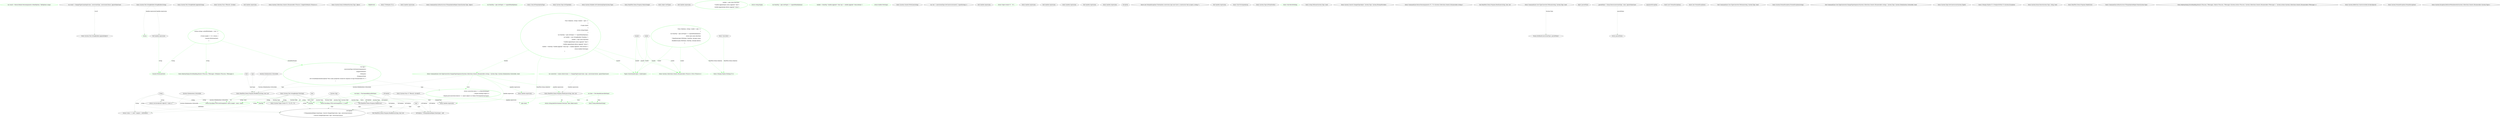 digraph  {
m0_4 [cluster="ReadText.Demo.Program.Main(string[])", color=green, community=0, file="Program.cs", label="var result = Parser.Default.ParseArguments<HeadOptions, TailOptions>(args)", prediction=0, span="41-41"];
m0_30 [cluster="CommandLine.Core.TypeConverter.ChangeTypeScalar(string, System.Type, System.Globalization.CultureInfo, bool)", file="Program.cs", label="var result = ChangeTypeScalarImpl(value, conversionType, conversionCulture, ignoreValueCase)", span="43-43"];
m0_31 [cluster="System.Text.StringBuilder.StringBuilder(string)", file="Program.cs", label="Entry System.Text.StringBuilder.StringBuilder(string)", span="0-0"];
m0_32 [cluster="System.Text.StringBuilder.Append(object)", file="Program.cs", label="Entry System.Text.StringBuilder.Append(object)", span="0-0"];
m0_33 [cluster="System.Text.StringBuilder.Append(string)", file="Program.cs", label="Entry System.Text.StringBuilder.Append(string)", span="0-0"];
m0_59 [cluster="System.Func<TResult>.Invoke()", file="Program.cs", label="Entry System.Func<TResult>.Invoke()", span="0-0"];
m0_67 [cluster="lambda expression", file="Program.cs", label="Exit lambda expression", span="53-74"];
m0_11 [cluster="System.Collections.Generic.IEnumerable<TSource>.SingleOrDefault<TSource>()", file="Program.cs", label="Entry System.Collections.Generic.IEnumerable<TSource>.SingleOrDefault<TSource>()", span="0-0"];
m0_66 [cluster="lambda expression", file="Program.cs", label="return (value == null) ? empty() : withValue();", span="73-73"];
m0_102 [cluster="System.Enum.IsDefined(System.Type, object)", file="Program.cs", label="Entry System.Enum.IsDefined(System.Type, object)", span="0-0"];
m0_50 [cluster="lambda expression", color=green, community=0, file="Program.cs", label="MakeError()", prediction=1, span="46-46"];
m0_34 [cluster="System.Text.StringBuilder.ToString()", file="Program.cs", label="Entry System.Text.StringBuilder.ToString()", span="0-0"];
m0_44 [cluster="System.Func<T, TResult>.Invoke(T)", file="Program.cs", label="Entry System.Func<T, TResult>.Invoke(T)", span="0-0"];
m0_45 [cluster="System.Tuple.Create<T1, T2>(T1, T2)", file="Program.cs", label="Entry System.Tuple.Create<T1, T2>(T1, T2)", span="0-0"];
m0_46 [cluster="lambda expression", file="Program.cs", label="Entry lambda expression", span="45-45"];
m0_47 [cluster="lambda expression", color=green, community=1, file="Program.cs", label="Tuple.Create(header(opts), reader(opts))", prediction=2, span="45-45"];
m0_12 [cluster="T.ToMaybe<T>()", file="Program.cs", label="Entry T.ToMaybe<T>()", span="249-249"];
m0_60 [cluster="lambda expression", file="Program.cs", label="Entry lambda expression", span="53-74"];
m0_77 [cluster="CommandLine.Infrastructure.FSharpOptionHelper.Some(System.Type, object)", file="Program.cs", label="Entry CommandLine.Infrastructure.FSharpOptionHelper.Some(System.Type, object)", span="17-17"];
m0_16 [cluster="lambda expression", color=green, community=0, file="Program.cs", label="var fromTop = opts.GetType() == typeof(HeadOptions)", prediction=3, span="16-16"];
m0_49 [cluster="Unk.IsFSharpOptionType", file="Program.cs", label="Entry Unk.IsFSharpOptionType", span=""];
m0_71 [cluster="CommandLine.Infrastructure.FSharpOptionHelper.GetUnderlyingType(System.Type)", file="Program.cs", label=header, span=""];
m0_57 [cluster="System.Type.GetTypeInfo()", file="Program.cs", label="Entry System.Type.GetTypeInfo()", span="218-218"];
m0_72 [cluster="System.Nullable.GetUnderlyingType(System.Type)", file="Program.cs", label="Entry System.Nullable.GetUnderlyingType(System.Type)", span="0-0"];
m0_0 [cluster="ReadText.Demo.Program.Main(string[])", file="Program.cs", label="Entry ReadText.Demo.Program.Main(string[])", span="12-12"];
m0_1 [cluster="ReadText.Demo.Program.Main(string[])", color=green, community=1, file="Program.cs", label="Func<IOptions, string> reader = opts =>\r\n		        {\r\n		            var fromTop = opts.GetType() == typeof(HeadOptions);\r\n		            return opts.Lines.HasValue\r\n		                ? ReadLines(opts.FileName, fromTop, (int)opts.Lines)\r\n		                : ReadBytes(opts.FileName, fromTop, (int)opts.Bytes);\r\n		        }", prediction=2, span="14-20"];
m0_2 [cluster="ReadText.Demo.Program.Main(string[])", color=green, community=1, file="Program.cs", label="Func<IOptions, string> header = opts =>\r\n		        {\r\n		            if (opts.Quiet)\r\n		            {\r\n		                return string.Empty;\r\n		            }\r\n                    var fromTop = opts.GetType() == typeof(HeadOptions);\r\n		            var builder = new StringBuilder(''Reading '');\r\n		            builder = opts.Lines.HasValue\r\n		                ? builder.Append(opts.Lines).Append('' lines'')\r\n		                : builder.Append(opts.Bytes).Append('' bytes'');\r\n		            builder = fromTop ? builder.Append('' from top:'') : builder.Append('' from bottom:'');\r\n		            return builder.ToString();\r\n		        }", prediction=2, span="21-34"];
m0_19 [cluster="object.GetType()", file="Program.cs", label="Entry object.GetType()", span="0-0"];
m0_22 [cluster="lambda expression", file="Program.cs", label="Exit lambda expression", span="34-34"];
m0_21 [cluster="ReadText.Demo.Program.ReadBytes(string, bool, int)", file="Program.cs", label="Entry ReadText.Demo.Program.ReadBytes(string, bool, int)", span="64-64"];
m0_20 [cluster="ReadText.Demo.Program.ReadLines(string, bool, int)", file="Program.cs", label="Entry ReadText.Demo.Program.ReadLines(string, bool, int)", span="54-54"];
m0_23 [cluster="lambda expression", color=green, community=0, file="Program.cs", label="opts.Quiet", prediction=2, span="23-23"];
m0_27 [cluster="lambda expression", color=green, community=1, file="Program.cs", label="builder = opts.Lines.HasValue\r\n		                ? builder.Append(opts.Lines).Append('' lines'')\r\n		                : builder.Append(opts.Bytes).Append('' bytes'')", prediction=7, span="29-31"];
m0_24 [cluster="lambda expression", color=green, community=0, file="Program.cs", label="return string.Empty;", prediction=8, span="25-25"];
m0_25 [cluster="lambda expression", color=green, community=0, file="Program.cs", label="var fromTop = opts.GetType() == typeof(HeadOptions)", prediction=9, span="27-27"];
m0_28 [cluster="lambda expression", color=green, community=0, file="Program.cs", label="builder = fromTop ? builder.Append('' from top:'') : builder.Append('' from bottom:'')", prediction=10, span="32-32"];
m0_29 [cluster="lambda expression", color=green, community=0, file="Program.cs", label="return builder.ToString();", prediction=11, span="33-33"];
m0_37 [cluster="lambda expression", color=green, community=0, file="Program.cs", label="return;", prediction=12, span="37-37"];
m0_39 [cluster="lambda expression", file="Program.cs", label="Exit lambda expression", span="35-39"];
m0_38 [cluster="lambda expression", color=green, community=0, file="Program.cs", label="Console.WriteLine(text)", prediction=2, span="38-38"];
m0_40 [cluster="System.Console.WriteLine(string)", file="Program.cs", label="Entry System.Console.WriteLine(string)", span="0-0"];
m0_41 [cluster="lambda expression", file="Program.cs", label="Entry lambda expression", span="44-44"];
m0_52 [cluster="ReadText.Demo.Program.ReadLines(string, bool, int)", color=green, community=0, file="Program.cs", label="var lines = File.ReadAllLines(fileName)", prediction=14, span="56-56"];
m0_61 [cluster="ReadText.Demo.Program.ReadBytes(string, bool, int)", color=green, community=0, file="Program.cs", label="var bytes = File.ReadAllBytes(fileName)", prediction=14, span="66-66"];
m0_62 [cluster="ReadText.Demo.Program.ReadBytes(string, bool, int)", color=green, community=0, file="Program.cs", label=fromTop, prediction=14, span="67-67"];
m0_69 [cluster="ReadText.Demo.Program.MakeError()", file="Program.cs", label="Exit ReadText.Demo.Program.MakeError()", span="74-74"];
m0_63 [cluster="ReadText.Demo.Program.ReadBytes(string, bool, int)", color=green, community=0, file="Program.cs", label="return Encoding.UTF8.GetString(bytes, 0, count);", prediction=14, span="69-69"];
m0_64 [cluster="ReadText.Demo.Program.ReadBytes(string, bool, int)", color=green, community=0, file="Program.cs", label="return Encoding.UTF8.GetString(bytes, bytes.Length - count, count);", prediction=14, span="71-71"];
m0_74 [cluster="lambda expression", file="Program.cs", label="isFsOption\r\n                                ? FSharpOptionHelper.Some(type, Convert.ChangeType(value, type, conversionCulture))\r\n                                : Convert.ChangeType(value, type, conversionCulture)", span="67-69"];
m0_53 [cluster="ReadText.Demo.Program.ReadLines(string, bool, int)", color=green, community=0, file="Program.cs", label=fromTop, prediction=14, span="57-57"];
m0_83 [cluster="lambda expression", file="Program.cs", label="var ctor = conversionType.GetConstructor(new[] { typeof(string) })", span="85-85"];
m0_84 [cluster="lambda expression", file="Program.cs", label="return ctor.Invoke(new object[] { value });", span="86-86"];
m0_51 [cluster="lambda expression", file="Program.cs", label="Exit lambda expression", span="46-46"];
m0_54 [cluster="ReadText.Demo.Program.ReadLines(string, bool, int)", color=green, community=0, file="Program.cs", label="return string.Join(Environment.NewLine, lines.Take(count));", prediction=14, span="59-59"];
m0_65 [cluster="ReadText.Demo.Program.ReadBytes(string, bool, int)", file="Program.cs", label="Exit ReadText.Demo.Program.ReadBytes(string, bool, int)", span="64-64"];
m0_79 [cluster="lambda expression", file="Program.cs", label="isFsOption ? FSharpOptionHelper.None(type) : null", span="71-71"];
m0_68 [cluster="ReadText.Demo.Program.MakeError()", color=green, community=0, file="Program.cs", label="return Tuple.Create(''\0'', ''\0'');", prediction=21, span="76-76"];
m0_70 [cluster="lambda expression", file="Program.cs", label=reader, span=""];
m0_73 [cluster="lambda expression", file="Program.cs", label="Entry lambda expression", span="66-69"];
m0_75 [cluster="lambda expression", file="Program.cs", label="Exit lambda expression", span="66-69"];
m0_78 [cluster="lambda expression", file="Program.cs", label="Entry lambda expression", span="71-71"];
m0_80 [cluster="lambda expression", file="Program.cs", label="Exit lambda expression", span="71-71"];
m0_82 [cluster="lambda expression", file="Program.cs", label="Entry lambda expression", span="81-92"];
m0_85 [cluster="lambda expression", file="Program.cs", label=Exception, span="88-88"];
m0_86 [cluster="lambda expression", file="Program.cs", label="throw new FormatException(''Destination conversion type must have a constructor that accepts a string.'');", span="90-90"];
m0_87 [cluster="lambda expression", file="Program.cs", label="Exit lambda expression", span="81-92"];
m0_17 [cluster="CSharpx.Maybe.Nothing<T>()", color=green, community=1, file="Program.cs", label="Entry CSharpx.Maybe.Nothing<T>()", prediction=2, span="116-116"];
m0_42 [cluster="System.Collections.Generic.IEnumerable<TSource>.First<TSource>()", color=green, community=0, file="Program.cs", label="Entry System.Collections.Generic.IEnumerable<TSource>.First<TSource>()", prediction=2, span="0-0"];
m0_15 [cluster="Unk.Select", file="Program.cs", label="Entry Unk.Select", span=""];
m0_18 [cluster="Unk.ToUntypedArray", file="Program.cs", label="Entry Unk.ToUntypedArray", span=""];
m0_48 [cluster="System.Type.IsPrimitiveEx()", file="Program.cs", label="Entry System.Type.IsPrimitiveEx()", span="201-201"];
m0_36 [cluster="RailwaySharp.ErrorHandling.Result<TSuccess, TMessage>.ToMaybe<TSuccess, TMessage>()", color=green, community=0, file="Program.cs", label="Entry RailwaySharp.ErrorHandling.Result<TSuccess, TMessage>.ToMaybe<TSuccess, TMessage>()", prediction=2, span="25-25"];
m0_26 [cluster="Unk.MatchNothing", color=green, community=0, file="Program.cs", label="Entry Unk.MatchNothing", prediction=25, span=""];
m0_58 [cluster="string.ToEnum(System.Type, bool)", file="Program.cs", label="Entry string.ToEnum(System.Type, bool)", span="100-100"];
m0_76 [cluster="System.Convert.ChangeType(object, System.Type, System.IFormatProvider)", file="Program.cs", label="Entry System.Convert.ChangeType(object, System.Type, System.IFormatProvider)", span="0-0"];
m0_3 [cluster="ReadText.Demo.Program.Main(string[])", color=green, community=1, file="Program.cs", label="Action<string> printIfNotEmpty = text =>\r\n                {\r\n                    if (text.Length == 0) { return; }\r\n                    Console.WriteLine(text);\r\n                }", prediction=2, span="35-39"];
m0_10 [cluster="CommandLine.Parser.ParseArguments<T1, T2>(System.Collections.Generic.IEnumerable<string>)", file="Program.cs", label="Entry CommandLine.Parser.ParseArguments<T1, T2>(System.Collections.Generic.IEnumerable<string>)", span="25-25"];
m0_56 [cluster="ReadText.Demo.Program.ReadLines(string, bool, int)", file="Program.cs", label="Exit ReadText.Demo.Program.ReadLines(string, bool, int)", span="54-54"];
m0_91 [cluster="CommandLine.Core.TypeConverter.ToEnum(string, System.Type, bool)", file="Program.cs", label="Entry CommandLine.Core.TypeConverter.ToEnum(string, System.Type, bool)", span="100-100"];
m0_92 [cluster="CommandLine.Core.TypeConverter.ToEnum(string, System.Type, bool)", file="Program.cs", label="object parsedValue", span="102-102"];
m0_93 [cluster="CommandLine.Core.TypeConverter.ToEnum(string, System.Type, bool)", file="Program.cs", label="parsedValue = Enum.Parse(conversionType, value, ignoreValueCase)", span="105-105"];
m0_96 [cluster="CommandLine.Core.TypeConverter.ToEnum(string, System.Type, bool)", file="Program.cs", label="Enum.IsDefined(conversionType, parsedValue)", span="111-111"];
m0_94 [cluster="CommandLine.Core.TypeConverter.ToEnum(string, System.Type, bool)", file="Program.cs", label=ArgumentException, span="107-107"];
m0_97 [cluster="CommandLine.Core.TypeConverter.ToEnum(string, System.Type, bool)", file="Program.cs", label="return parsedValue;", span="113-113"];
m0_95 [cluster="CommandLine.Core.TypeConverter.ToEnum(string, System.Type, bool)", file="Program.cs", label="throw new FormatException();", span="109-109"];
m0_98 [cluster="CommandLine.Core.TypeConverter.ToEnum(string, System.Type, bool)", file="Program.cs", label="throw new FormatException();", span="115-115"];
m0_99 [cluster="CommandLine.Core.TypeConverter.ToEnum(string, System.Type, bool)", file="Program.cs", label="Exit CommandLine.Core.TypeConverter.ToEnum(string, System.Type, bool)", span="100-100"];
m0_90 [cluster="System.FormatException.FormatException(string)", file="Program.cs", label="Entry System.FormatException.FormatException(string)", span="0-0"];
m0_5 [cluster="CommandLine.Core.TypeConverter.ChangeTypeSequence(System.Collections.Generic.IEnumerable<string>, System.Type, System.Globalization.CultureInfo, bool)", color=green, community=1, file="Program.cs", label="Entry CommandLine.Core.TypeConverter.ChangeTypeSequence(System.Collections.Generic.IEnumerable<string>, System.Type, System.Globalization.CultureInfo, bool)", prediction=2, span="24-24"];
m0_6 [cluster="CommandLine.Core.TypeConverter.ChangeTypeSequence(System.Collections.Generic.IEnumerable<string>, System.Type, System.Globalization.CultureInfo, bool)", color=green, community=0, file="Program.cs", label="var type =\r\n                conversionType.GetGenericArguments()\r\n                              .SingleOrDefault()\r\n                              .ToMaybe()\r\n                              .FromJustOrFail(\r\n                                  new InvalidOperationException(''Non scalar properties should be sequence of type IEnumerable<T>.'')\r\n                    )", prediction=2, span="26-32"];
m0_7 [cluster="CommandLine.Core.TypeConverter.ChangeTypeSequence(System.Collections.Generic.IEnumerable<string>, System.Type, System.Globalization.CultureInfo, bool)", color=green, community=0, file="Program.cs", label="var converted = values.Select(value => ChangeTypeScalar(value, type, conversionCulture, ignoreValueCase))", prediction=29, span="34-34"];
m0_8 [cluster="CommandLine.Core.TypeConverter.ChangeTypeSequence(System.Collections.Generic.IEnumerable<string>, System.Type, System.Globalization.CultureInfo, bool)", color=green, community=0, file="Program.cs", label="return converted.Any(a => a.MatchNothing())\r\n                ? Maybe.Nothing<object>()\r\n                : Maybe.Just(converted.Select(c => ((Just<object>)c).Value).ToUntypedArray(type));", prediction=2, span="36-38"];
m0_9 [cluster="CommandLine.Core.TypeConverter.ChangeTypeSequence(System.Collections.Generic.IEnumerable<string>, System.Type, System.Globalization.CultureInfo, bool)", file="Program.cs", label="Exit CommandLine.Core.TypeConverter.ChangeTypeSequence(System.Collections.Generic.IEnumerable<string>, System.Type, System.Globalization.CultureInfo, bool)", span="24-24"];
m0_88 [cluster="System.Type.GetConstructor(System.Type[])", file="Program.cs", label="Entry System.Type.GetConstructor(System.Type[])", span="0-0"];
m0_14 [cluster="CSharpx.Maybe<T>.FromJustOrFail<T>(System.Exception)", file="Program.cs", label="Entry CSharpx.Maybe<T>.FromJustOrFail<T>(System.Exception)", span="355-355"];
m0_100 [cluster="System.Enum.Parse(System.Type, string, bool)", file="Program.cs", label="Entry System.Enum.Parse(System.Type, string, bool)", span="0-0"];
m0_13 [cluster="ReadText.Demo.Program.MakeError()", file="Program.cs", label="Entry ReadText.Demo.Program.MakeError()", span="74-74"];
m0_55 [cluster="string.IsBooleanString()", color=green, community=0, file="Program.cs", label="Entry string.IsBooleanString()", prediction=14, span="65-65"];
m0_81 [cluster="CommandLine.Infrastructure.FSharpOptionHelper.None(System.Type)", file="Program.cs", label="Entry CommandLine.Infrastructure.FSharpOptionHelper.None(System.Type)", span="25-25"];
m0_35 [cluster="RailwaySharp.ErrorHandling.Result<TSuccess, TMessage>.Match<TSuccess, TMessage>(System.Action<TSuccess, System.Collections.Generic.IEnumerable<TMessage>>, System.Action<System.Collections.Generic.IEnumerable<TMessage>>)", file="Program.cs", label="Entry RailwaySharp.ErrorHandling.Result<TSuccess, TMessage>.Match<TSuccess, TMessage>(System.Action<TSuccess, System.Collections.Generic.IEnumerable<TMessage>>, System.Action<System.Collections.Generic.IEnumerable<TMessage>>)", span="495-495"];
m0_89 [cluster="System.Reflection.ConstructorInfo.Invoke(object[])", file="Program.cs", label="Entry System.Reflection.ConstructorInfo.Invoke(object[])", span="0-0"];
m0_101 [cluster="System.FormatException.FormatException()", file="Program.cs", label="Entry System.FormatException.FormatException()", span="0-0"];
m0_43 [cluster="System.Exception.RethrowWhenAbsentIn(System.Collections.Generic.IEnumerable<System.Type>)", file="Program.cs", label="Entry System.Exception.RethrowWhenAbsentIn(System.Collections.Generic.IEnumerable<System.Type>)", span="11-11"];
m0_103 [file="Program.cs", label="System.Globalization.CultureInfo", span=""];
m0_104 [file="Program.cs", label=bool, span=""];
m0_105 [file="Program.cs", label=type, span=""];
m0_106 [file="Program.cs", label=string, span=""];
m0_107 [file="Program.cs", label="System.Type", span=""];
m0_108 [file="Program.cs", label="System.Globalization.CultureInfo", span=""];
m0_109 [file="Program.cs", label=bool, span=""];
m0_110 [file="Program.cs", label=isFsOption, span=""];
m0_111 [file="Program.cs", label=type, span=""];
m0_30 -> m0_32  [color=darkseagreen4, key=1, label=result, style=dashed];
m0_31 -> m0_37  [color=darkseagreen4, key=1, label="lambda expression", style=dashed];
m0_31 -> m0_39  [color=darkseagreen4, key=1, label="lambda expression", style=dashed];
m0_34 -> m0_62  [color=darkseagreen4, key=1, label="System.Type", style=dashed];
m0_34 -> m0_69  [color=darkseagreen4, key=1, label="System.Type", style=dashed];
m0_34 -> m0_63  [color=darkseagreen4, key=1, label="System.Type", style=dashed];
m0_34 -> m0_64  [color=darkseagreen4, key=1, label=string, style=dashed];
m0_34 -> m0_74  [color=darkseagreen4, key=1, label=string, style=dashed];
m0_34 -> m0_66  [color=darkseagreen4, key=1, label=string, style=dashed];
m0_34 -> m0_53  [color=darkseagreen4, key=1, label=string, style=dashed];
m0_34 -> m0_45  [color=darkseagreen4, key=1, label=string, style=dashed];
m0_34 -> m0_84  [color=darkseagreen4, key=1, label=string, style=dashed];
m0_34 -> m0_46  [color=darkseagreen4, key=1, label="System.Type", style=dashed];
m0_44 -> m0_46  [color=darkseagreen4, key=1, label=changeType, style=dashed];
m0_71 -> m0_42  [color=green, key=1, label=header, style=dashed];
m0_71 -> m0_47  [color=green, key=1, label=header, style=dashed];
m0_1 -> m0_17  [color=green, key=1, label="ReadText.Demo.IOptions", style=dashed];
m0_1 -> m0_42  [color=green, key=1, label=reader, style=dashed];
m0_1 -> m0_47  [color=green, key=1, label=reader, style=dashed];
m0_2 -> m0_23  [color=green, key=1, label="ReadText.Demo.IOptions", style=dashed];
m0_2 -> m0_5  [color=green, key=1, label=header, style=dashed];
m0_2 -> m0_42  [color=green, key=1, label=header, style=dashed];
m0_2 -> m0_47  [color=green, key=1, label=header, style=dashed];
m0_21 -> m0_62  [color=green, key=1, label=bool, style=dashed];
m0_21 -> m0_63  [color=green, key=1, label=int, style=dashed];
m0_21 -> m0_64  [color=green, key=1, label=int, style=dashed];
m0_20 -> m0_53  [color=green, key=1, label=bool, style=dashed];
m0_20 -> m0_54  [color=green, key=1, label=int, style=dashed];
m0_20 -> m0_55  [color=green, key=1, label=int, style=dashed];
m0_39 -> m0_38  [color=green, key=1, label=string, style=dashed];
m0_52 -> m0_54  [color=green, key=1, label=lines, style=dashed];
m0_52 -> m0_55  [color=green, key=1, label=lines, style=dashed];
m0_61 -> m0_69  [color=darkseagreen4, key=1, label=isFsOption, style=dashed];
m0_61 -> m0_64  [color=green, key=1, label=bytes, style=dashed];
m0_61 -> m0_74  [color=darkseagreen4, key=1, label=isFsOption, style=dashed];
m0_61 -> m0_65  [color=darkseagreen4, key=1, label=isFsOption, style=dashed];
m0_61 -> m0_79  [color=darkseagreen4, key=1, label=isFsOption, style=dashed];
m0_61 -> m0_63  [color=green, key=1, label=bytes, style=dashed];
m0_63 -> m0_74  [color=darkseagreen4, key=1, label=type, style=dashed];
m0_63 -> m0_65  [color=darkseagreen4, key=1, label=type, style=dashed];
m0_63 -> m0_79  [color=darkseagreen4, key=1, label=type, style=dashed];
m0_64 -> m0_66  [color=darkseagreen4, key=1, label=withValue, style=dashed];
m0_70 -> m0_42  [color=green, key=1, label=reader, style=dashed];
m0_70 -> m0_47  [color=green, key=1, label=reader, style=dashed];
m0_15 -> m0_17  [color=green, key=1, label="ReadText.Demo.IOptions", style=dashed];
m0_3 -> m0_36  [color=green, key=1, label=string, style=dashed];
m0_3 -> m0_38  [color=green, key=1, label=string, style=dashed];
m0_3 -> m0_6  [color=green, key=1, label=printIfNotEmpty, style=dashed];
m0_91 -> m0_96  [color=darkseagreen4, key=1, label="System.Type", style=dashed];
m0_93 -> m0_97  [color=darkseagreen4, key=1, label=parsedValue, style=dashed];
m0_5 -> m0_41  [color=green, key=1, label="lambda expression", style=dashed];
m0_5 -> m0_46  [color=green, key=1, label="lambda expression", style=dashed];
m0_5 -> m0_20  [color=green, key=1, label="lambda expression", style=dashed];
m0_5 -> m0_8  [color=green, key=1, label=texts, style=dashed];
m0_5 -> m0_21  [color=darkseagreen4, key=1, label="System.Globalization.CultureInfo", style=dashed];
m0_6 -> m0_21  [color=darkseagreen4, key=1, label=type, style=dashed];
m0_6 -> m0_8  [color=darkseagreen4, key=1, label=type, style=dashed];
m0_7 -> m0_20  [color=darkseagreen4, key=1, label="lambda expression", style=dashed];
m0_8 -> m0_23  [color=darkseagreen4, key=1, label="lambda expression", style=dashed];
m0_103 -> m0_21  [color=darkseagreen4, key=1, label="System.Globalization.CultureInfo", style=dashed];
m0_104 -> m0_21  [color=darkseagreen4, key=1, label=bool, style=dashed];
m0_105 -> m0_21  [color=darkseagreen4, key=1, label=type, style=dashed];
m0_106 -> m0_64  [color=darkseagreen4, key=1, label=string, style=dashed];
m0_106 -> m0_74  [color=darkseagreen4, key=1, label=string, style=dashed];
m0_106 -> m0_66  [color=darkseagreen4, key=1, label=string, style=dashed];
m0_106 -> m0_53  [color=darkseagreen4, key=1, label=string, style=dashed];
m0_106 -> m0_84  [color=darkseagreen4, key=1, label=string, style=dashed];
m0_107 -> m0_62  [color=darkseagreen4, key=1, label="System.Type", style=dashed];
m0_107 -> m0_69  [color=darkseagreen4, key=1, label="System.Type", style=dashed];
m0_107 -> m0_63  [color=darkseagreen4, key=1, label="System.Type", style=dashed];
m0_107 -> m0_53  [color=darkseagreen4, key=1, label="System.Type", style=dashed];
m0_108 -> m0_64  [color=darkseagreen4, key=1, label="System.Globalization.CultureInfo", style=dashed];
m0_108 -> m0_74  [color=darkseagreen4, key=1, label="System.Globalization.CultureInfo", style=dashed];
m0_109 -> m0_53  [color=darkseagreen4, key=1, label=bool, style=dashed];
m0_110 -> m0_69  [color=darkseagreen4, key=1, label=isFsOption, style=dashed];
m0_110 -> m0_74  [color=darkseagreen4, key=1, label=isFsOption, style=dashed];
m0_110 -> m0_79  [color=darkseagreen4, key=1, label=isFsOption, style=dashed];
m0_111 -> m0_74  [color=darkseagreen4, key=1, label=type, style=dashed];
m0_111 -> m0_79  [color=darkseagreen4, key=1, label=type, style=dashed];
}

